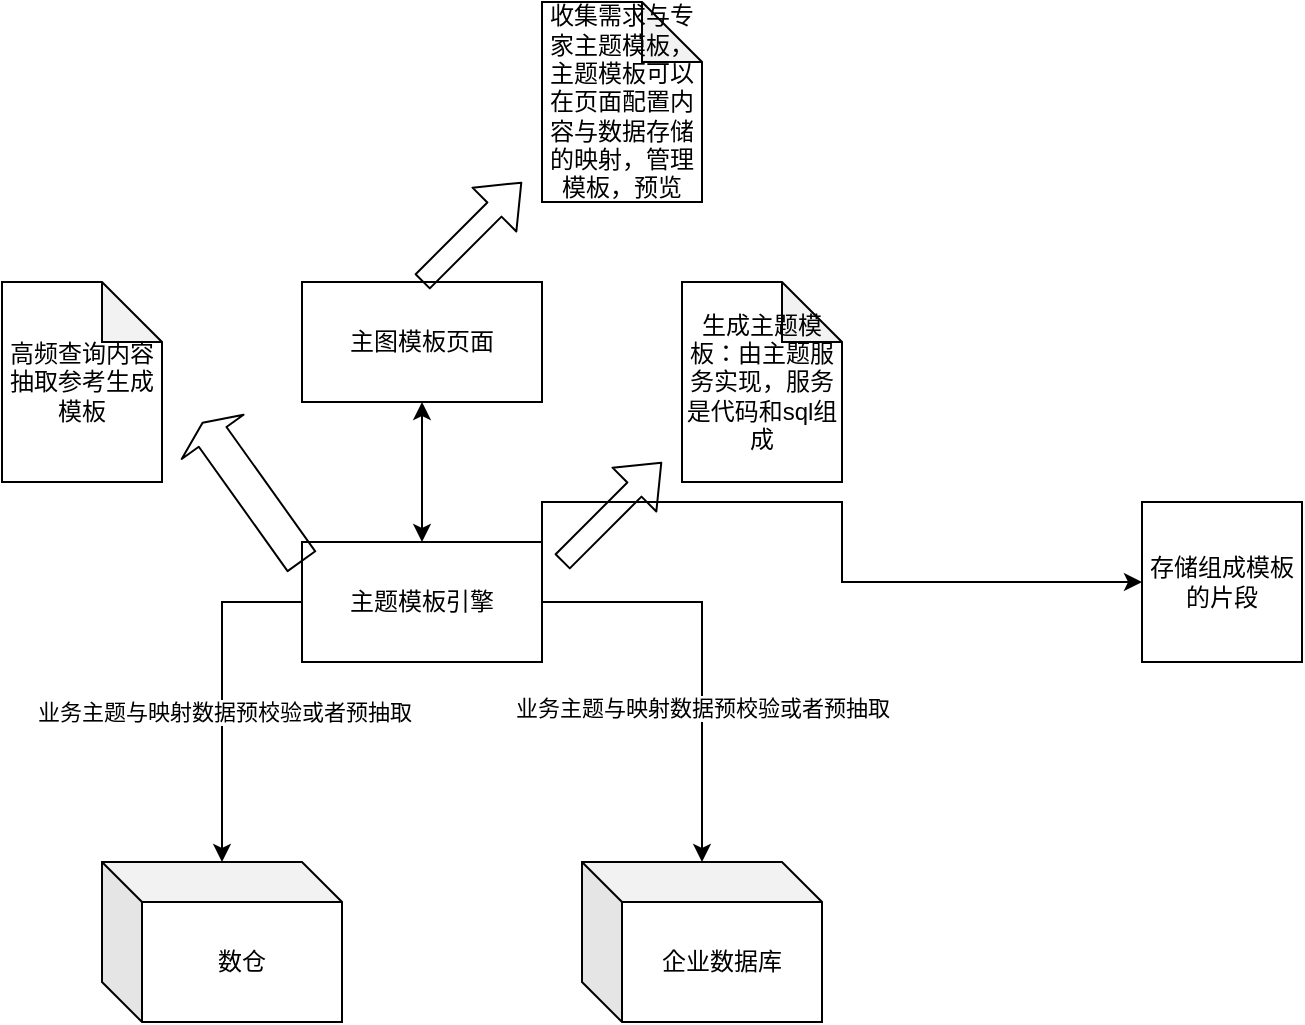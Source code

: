 <mxfile version="13.4.3" type="github">
  <diagram id="a8WNXdf4oxJ8tC1yrQ7G" name="第 1 页">
    <mxGraphModel dx="1865" dy="580" grid="1" gridSize="10" guides="1" tooltips="1" connect="1" arrows="1" fold="1" page="1" pageScale="1" pageWidth="827" pageHeight="1169" math="0" shadow="0">
      <root>
        <mxCell id="0" />
        <mxCell id="1" parent="0" />
        <mxCell id="EnXhz0Jxau0yECvmE3Yw-1" value="数仓" style="shape=cube;whiteSpace=wrap;html=1;boundedLbl=1;backgroundOutline=1;darkOpacity=0.05;darkOpacity2=0.1;" vertex="1" parent="1">
          <mxGeometry x="30" y="450" width="120" height="80" as="geometry" />
        </mxCell>
        <mxCell id="EnXhz0Jxau0yECvmE3Yw-2" value="企业数据库" style="shape=cube;whiteSpace=wrap;html=1;boundedLbl=1;backgroundOutline=1;darkOpacity=0.05;darkOpacity2=0.1;" vertex="1" parent="1">
          <mxGeometry x="270" y="450" width="120" height="80" as="geometry" />
        </mxCell>
        <mxCell id="EnXhz0Jxau0yECvmE3Yw-5" style="edgeStyle=orthogonalEdgeStyle;rounded=0;orthogonalLoop=1;jettySize=auto;html=1;exitX=0;exitY=0.5;exitDx=0;exitDy=0;" edge="1" parent="1" source="EnXhz0Jxau0yECvmE3Yw-3" target="EnXhz0Jxau0yECvmE3Yw-1">
          <mxGeometry relative="1" as="geometry" />
        </mxCell>
        <mxCell id="EnXhz0Jxau0yECvmE3Yw-8" value="业务主题与映射数据预校验或者预抽取" style="edgeLabel;html=1;align=center;verticalAlign=middle;resizable=0;points=[];" vertex="1" connectable="0" parent="EnXhz0Jxau0yECvmE3Yw-5">
          <mxGeometry x="0.111" y="1" relative="1" as="geometry">
            <mxPoint as="offset" />
          </mxGeometry>
        </mxCell>
        <mxCell id="EnXhz0Jxau0yECvmE3Yw-6" style="edgeStyle=orthogonalEdgeStyle;rounded=0;orthogonalLoop=1;jettySize=auto;html=1;" edge="1" parent="1" source="EnXhz0Jxau0yECvmE3Yw-3" target="EnXhz0Jxau0yECvmE3Yw-2">
          <mxGeometry relative="1" as="geometry" />
        </mxCell>
        <mxCell id="EnXhz0Jxau0yECvmE3Yw-11" value="业务主题与映射数据预校验或者预抽取" style="edgeLabel;html=1;align=center;verticalAlign=middle;resizable=0;points=[];" vertex="1" connectable="0" parent="EnXhz0Jxau0yECvmE3Yw-6">
          <mxGeometry x="0.263" relative="1" as="geometry">
            <mxPoint as="offset" />
          </mxGeometry>
        </mxCell>
        <mxCell id="EnXhz0Jxau0yECvmE3Yw-18" style="edgeStyle=orthogonalEdgeStyle;rounded=0;orthogonalLoop=1;jettySize=auto;html=1;exitX=1;exitY=0;exitDx=0;exitDy=0;entryX=0;entryY=0.5;entryDx=0;entryDy=0;" edge="1" parent="1" source="EnXhz0Jxau0yECvmE3Yw-3" target="EnXhz0Jxau0yECvmE3Yw-17">
          <mxGeometry relative="1" as="geometry" />
        </mxCell>
        <mxCell id="EnXhz0Jxau0yECvmE3Yw-3" value="主题模板引擎" style="rounded=0;whiteSpace=wrap;html=1;" vertex="1" parent="1">
          <mxGeometry x="130" y="290" width="120" height="60" as="geometry" />
        </mxCell>
        <mxCell id="EnXhz0Jxau0yECvmE3Yw-4" value="主图模板页面" style="rounded=0;whiteSpace=wrap;html=1;" vertex="1" parent="1">
          <mxGeometry x="130" y="160" width="120" height="60" as="geometry" />
        </mxCell>
        <mxCell id="EnXhz0Jxau0yECvmE3Yw-7" value="" style="endArrow=classic;startArrow=classic;html=1;exitX=0.5;exitY=0;exitDx=0;exitDy=0;" edge="1" parent="1" source="EnXhz0Jxau0yECvmE3Yw-3" target="EnXhz0Jxau0yECvmE3Yw-4">
          <mxGeometry width="50" height="50" relative="1" as="geometry">
            <mxPoint x="330" y="270" as="sourcePoint" />
            <mxPoint x="190" y="223" as="targetPoint" />
          </mxGeometry>
        </mxCell>
        <mxCell id="EnXhz0Jxau0yECvmE3Yw-9" value="" style="shape=flexArrow;endArrow=classic;html=1;" edge="1" parent="1">
          <mxGeometry width="50" height="50" relative="1" as="geometry">
            <mxPoint x="260" y="300" as="sourcePoint" />
            <mxPoint x="310" y="250" as="targetPoint" />
          </mxGeometry>
        </mxCell>
        <mxCell id="EnXhz0Jxau0yECvmE3Yw-10" value="生成主题模板：由主题服务实现，服务是代码和sql组成" style="shape=note;whiteSpace=wrap;html=1;backgroundOutline=1;darkOpacity=0.05;" vertex="1" parent="1">
          <mxGeometry x="320" y="160" width="80" height="100" as="geometry" />
        </mxCell>
        <mxCell id="EnXhz0Jxau0yECvmE3Yw-13" value="" style="shape=flexArrow;endArrow=classic;html=1;" edge="1" parent="1">
          <mxGeometry width="50" height="50" relative="1" as="geometry">
            <mxPoint x="190" y="160" as="sourcePoint" />
            <mxPoint x="240" y="110" as="targetPoint" />
          </mxGeometry>
        </mxCell>
        <mxCell id="EnXhz0Jxau0yECvmE3Yw-14" value="收集需求与专家主题模板，主题模板可以在页面配置内容与数据存储的映射，管理模板，预览" style="shape=note;whiteSpace=wrap;html=1;backgroundOutline=1;darkOpacity=0.05;" vertex="1" parent="1">
          <mxGeometry x="250" y="20" width="80" height="100" as="geometry" />
        </mxCell>
        <mxCell id="EnXhz0Jxau0yECvmE3Yw-15" value="" style="shape=flexArrow;endArrow=classic;html=1;width=17;endSize=2.55;" edge="1" parent="1">
          <mxGeometry width="50" height="50" relative="1" as="geometry">
            <mxPoint x="130" y="300" as="sourcePoint" />
            <mxPoint x="80" y="230" as="targetPoint" />
          </mxGeometry>
        </mxCell>
        <mxCell id="EnXhz0Jxau0yECvmE3Yw-16" value="高频查询内容抽取参考生成模板" style="shape=note;whiteSpace=wrap;html=1;backgroundOutline=1;darkOpacity=0.05;" vertex="1" parent="1">
          <mxGeometry x="-20" y="160" width="80" height="100" as="geometry" />
        </mxCell>
        <mxCell id="EnXhz0Jxau0yECvmE3Yw-17" value="存储组成模板的片段" style="whiteSpace=wrap;html=1;aspect=fixed;" vertex="1" parent="1">
          <mxGeometry x="550" y="270" width="80" height="80" as="geometry" />
        </mxCell>
      </root>
    </mxGraphModel>
  </diagram>
</mxfile>

